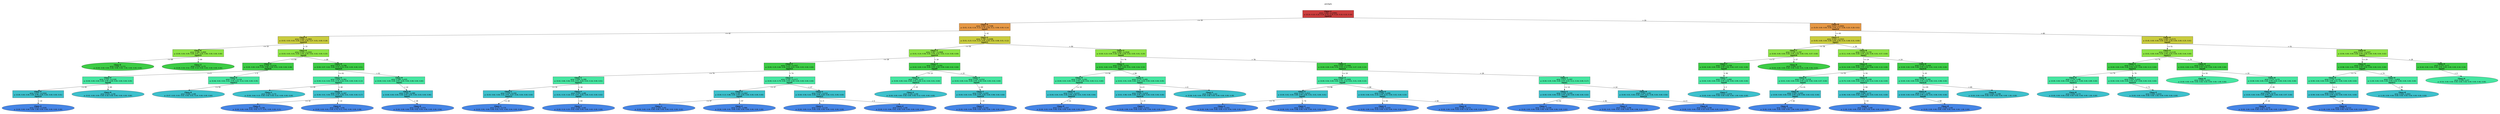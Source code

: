 digraph Tree {
splines=false;
graph [pad=".25", ranksep="0.5", nodesep="1"];
node [shape=rect, style="filled", color="black", fontname="helvetica",fillcolor="white"] ;
edge [fontname="helvetica"] ;
0 [label="pendigits", shape=plaintext];
0:s -> 1:n [style=invis];   
1 [label=<<b> Class=2 </b> <br/> error: 1.000, n=10992 <br/> p: (0.10, 0.10, 0.10, 0.10, 0.10, 0.10, 0.10, 0.10, 0.10, 0.10) <br/><b>input16</b>>, fillcolor="0.000 0.7 0.800", shape="rect"];
2 [label=<<b> Class=4 </b> <br/> error: 0.902, n=7298 <br/> p: (0.01, 0.16, 0.16, 0.14, 0.16, 0.06, 0.11, 0.06, 0.00, 0.14) <br/><b>input5</b>>, fillcolor="0.086 0.7 0.900", shape="rect"];
1:s -> 2:n [label="<= 33"] ;
3 [label=<<b> Class=4 </b> <br/> error: 0.666, n=2802 <br/> p: (0.02, 0.03, 0.02, 0.00, 0.40, 0.06, 0.27, 0.01, 0.00, 0.18) <br/><b>input10</b>>, fillcolor="0.171 0.7 0.800", shape="rect"];
2:s -> 3:n [label="<= 42"] ;
4 [label=<<b> Class=6 </b> <br/> error: 0.186, n=800 <br/> p: (0.00, 0.04, 0.05, 0.00, 0.01, 0.00, 0.90, 0.00, 0.00, 0.00) <br/><b>input15</b>>, fillcolor="0.257 0.7 0.900", shape="rect"];
3:s -> 4:n [label="<= 15"] ;
5 [label=<<b> Class=6 </b> <br/> error: 0.009, n=721 <br/> p: (0.00, 0.00, 0.00, 0.00, 0.00, 0.00, 1.00, 0.00, 0.00, 0.00) >, fillcolor="0.343 0.7 0.800", shape="oval"];
4:s -> 5:n [label="<= 69"] ;
6 [label=<<b> Class=2 </b> <br/> error: 0.426, n=79 <br/> p: (0.00, 0.34, 0.52, 0.00, 0.14, 0.00, 0.00, 0.00, 0.00, 0.00) >, fillcolor="0.343 0.7 0.800", shape="oval"];
4:s -> 6:n [label="> 69"] ;
7 [label=<<b> Class=4 </b> <br/> error: 0.559, n=2002 <br/> p: (0.03, 0.03, 0.01, 0.00, 0.56, 0.09, 0.02, 0.02, 0.00, 0.25) <br/><b>input6</b>>, fillcolor="0.257 0.7 0.900", shape="rect"];
3:s -> 7:n [label="> 15"] ;
8 [label=<<b> Class=4 </b> <br/> error: 0.249, n=1216 <br/> p: (0.05, 0.00, 0.00, 0.00, 0.86, 0.00, 0.01, 0.00, 0.00, 0.08) <br/><b>input16</b>>, fillcolor="0.343 0.7 0.800", shape="rect"];
7:s -> 8:n [label="<= 68"] ;
9 [label=<<b> Class=4 </b> <br/> error: 0.102, n=1100 <br/> p: (0.00, 0.00, 0.00, 0.00, 0.95, 0.00, 0.00, 0.00, 0.00, 0.05) <br/><b>input8</b>>, fillcolor="0.429 0.7 0.900", shape="rect"];
8:s -> 9:n [label="<= 0"] ;
10 [label=<<b> Class=4 </b> <br/> error: 0.037, n=1044 <br/> p: (0.00, 0.00, 0.00, 0.00, 0.99, 0.00, 0.00, 0.00, 0.00, 0.01) <br/><b>input14</b>>, fillcolor="0.514 0.7 0.800", shape="rect"];
9:s -> 10:n [label="<= 65"] ;
11 [label=<<b> Class=4 </b> <br/> error: 0.015, n=1035 <br/> p: (0.00, 0.00, 0.00, 0.00, 1.00, 0.00, 0.00, 0.00, 0.00, 0.00) >, fillcolor="0.600 0.7 0.900", shape="oval"];
10:s -> 11:n [label="> 10"] ;
12 [label=<<b> Class=9 </b> <br/> error: 0.241, n=56 <br/> p: (0.02, 0.00, 0.00, 0.00, 0.18, 0.00, 0.00, 0.00, 0.00, 0.80) >, fillcolor="0.514 0.7 0.800", shape="oval"];
9:s -> 12:n [label="> 65"] ;
13 [label=<<b> Class=0 </b> <br/> error: 0.530, n=116 <br/> p: (0.46, 0.02, 0.02, 0.01, 0.00, 0.01, 0.14, 0.00, 0.00, 0.35) <br/><b>input12</b>>, fillcolor="0.429 0.7 0.900", shape="rect"];
8:s -> 13:n [label="> 0"] ;
14 [label=<<b> Class=9 </b> <br/> error: 0.508, n=68 <br/> p: (0.07, 0.03, 0.03, 0.01, 0.00, 0.01, 0.24, 0.00, 0.00, 0.60) >, fillcolor="0.514 0.7 0.800", shape="oval"];
13:s -> 14:n [label="<= 50"] ;
15 [label=<<b> Class=9 </b> <br/> error: 0.614, n=786 <br/> p: (0.00, 0.07, 0.02, 0.00, 0.10, 0.23, 0.02, 0.05, 0.00, 0.51) <br/><b>input10</b>>, fillcolor="0.343 0.7 0.800", shape="rect"];
7:s -> 15:n [label="> 68"] ;
16 [label=<<b> Class=5 </b> <br/> error: 0.659, n=361 <br/> p: (0.00, 0.14, 0.03, 0.01, 0.19, 0.44, 0.05, 0.00, 0.00, 0.13) <br/><b>input11</b>>, fillcolor="0.429 0.7 0.900", shape="rect"];
15:s -> 16:n [label="<= 61"] ;
17 [label=<<b> Class=1 </b> <br/> error: 0.392, n=74 <br/> p: (0.00, 0.64, 0.15, 0.00, 0.00, 0.00, 0.22, 0.00, 0.00, 0.00) >, fillcolor="0.514 0.7 0.800", shape="oval"];
16:s -> 17:n [label="<= 40"] ;
18 [label=<<b> Class=5 </b> <br/> error: 0.486, n=287 <br/> p: (0.00, 0.01, 0.00, 0.01, 0.24, 0.56, 0.01, 0.00, 0.00, 0.17) <br/><b>input15</b>>, fillcolor="0.514 0.7 0.800", shape="rect"];
16:s -> 18:n [label="> 40"] ;
19 [label=<<b> Class=5 </b> <br/> error: 0.283, n=196 <br/> p: (0.00, 0.00, 0.00, 0.01, 0.01, 0.77, 0.01, 0.00, 0.00, 0.21) >, fillcolor="0.600 0.7 0.900", shape="oval"];
18:s -> 19:n [label="<= 10"] ;
20 [label=<<b> Class=4 </b> <br/> error: 0.392, n=91 <br/> p: (0.00, 0.03, 0.01, 0.00, 0.75, 0.11, 0.02, 0.00, 0.00, 0.08) >, fillcolor="0.600 0.7 0.900", shape="oval"];
18:s -> 20:n [label="> 10"] ;
21 [label=<<b> Class=9 </b> <br/> error: 0.288, n=425 <br/> p: (0.00, 0.02, 0.00, 0.00, 0.02, 0.05, 0.00, 0.08, 0.00, 0.83) <br/><b>input1</b>>, fillcolor="0.429 0.7 0.900", shape="rect"];
15:s -> 21:n [label="> 61"] ;
22 [label=<<b> Class=9 </b> <br/> error: 0.183, n=389 <br/> p: (0.00, 0.00, 0.00, 0.00, 0.02, 0.05, 0.00, 0.03, 0.00, 0.90) <br/><b>input1</b>>, fillcolor="0.514 0.7 0.800", shape="rect"];
21:s -> 22:n [label="> 14"] ;
23 [label=<<b> Class=9 </b> <br/> error: 0.128, n=374 <br/> p: (0.00, 0.00, 0.00, 0.00, 0.02, 0.04, 0.00, 0.00, 0.00, 0.94) >, fillcolor="0.600 0.7 0.900", shape="oval"];
22:s -> 23:n [label="> 28"] ;
24 [label=<<b> Class=2 </b> <br/> error: 0.780, n=4496 <br/> p: (0.01, 0.23, 0.24, 0.23, 0.00, 0.05, 0.02, 0.08, 0.01, 0.12) <br/><b>input11</b>>, fillcolor="0.171 0.7 0.800", shape="rect"];
2:s -> 24:n [label="> 42"] ;
25 [label=<<b> Class=2 </b> <br/> error: 0.487, n=1848 <br/> p: (0.01, 0.24, 0.58, 0.00, 0.00, 0.01, 0.02, 0.14, 0.00, 0.00) <br/><b>input16</b>>, fillcolor="0.257 0.7 0.900", shape="rect"];
24:s -> 25:n [label="<= 50"] ;
26 [label=<<b> Class=2 </b> <br/> error: 0.379, n=1557 <br/> p: (0.00, 0.29, 0.66, 0.00, 0.00, 0.01, 0.00, 0.03, 0.00, 0.00) <br/><b>input15</b>>, fillcolor="0.343 0.7 0.800", shape="rect"];
25:s -> 26:n [label="<= 18"] ;
27 [label=<<b> Class=1 </b> <br/> error: 0.506, n=280 <br/> p: (0.02, 0.66, 0.06, 0.01, 0.01, 0.05, 0.03, 0.16, 0.00, 0.01) <br/><b>input15</b>>, fillcolor="0.429 0.7 0.900", shape="rect"];
26:s -> 27:n [label="<= 74"] ;
28 [label=<<b> Class=1 </b> <br/> error: 0.329, n=192 <br/> p: (0.03, 0.82, 0.00, 0.01, 0.01, 0.07, 0.04, 0.04, 0.00, 0.00) <br/><b>input13</b>>, fillcolor="0.514 0.7 0.800", shape="rect"];
27:s -> 28:n [label="<= 16"] ;
29 [label=<<b> Class=1 </b> <br/> error: 0.174, n=170 <br/> p: (0.03, 0.91, 0.00, 0.00, 0.01, 0.01, 0.00, 0.04, 0.00, 0.00) >, fillcolor="0.600 0.7 0.900", shape="oval"];
28:s -> 29:n [label="<= 28"] ;
30 [label=<<b> Class=7 </b> <br/> error: 0.555, n=88 <br/> p: (0.01, 0.33, 0.18, 0.01, 0.01, 0.00, 0.00, 0.43, 0.00, 0.02) <br/><b>input4</b>>, fillcolor="0.514 0.7 0.800", shape="rect"];
27:s -> 30:n [label="> 16"] ;
31 [label=<<b> Class=7 </b> <br/> error: 0.406, n=60 <br/> p: (0.00, 0.10, 0.25, 0.02, 0.00, 0.00, 0.00, 0.63, 0.00, 0.00) >, fillcolor="0.600 0.7 0.900", shape="oval"];
30:s -> 31:n [label="> 83"] ;
32 [label=<<b> Class=2 </b> <br/> error: 0.240, n=1277 <br/> p: (0.00, 0.20, 0.79, 0.00, 0.00, 0.00, 0.00, 0.00, 0.00, 0.00) <br/><b>input9</b>>, fillcolor="0.429 0.7 0.900", shape="rect"];
26:s -> 32:n [label="> 74"] ;
33 [label=<<b> Class=2 </b> <br/> error: 0.185, n=1067 <br/> p: (0.00, 0.13, 0.86, 0.00, 0.00, 0.00, 0.00, 0.00, 0.00, 0.00) <br/><b>input4</b>>, fillcolor="0.514 0.7 0.800", shape="rect"];
32:s -> 33:n [label="<= 47"] ;
34 [label=<<b> Class=1 </b> <br/> error: 0.356, n=81 <br/> p: (0.00, 0.65, 0.30, 0.00, 0.00, 0.00, 0.00, 0.02, 0.00, 0.02) >, fillcolor="0.600 0.7 0.900", shape="oval"];
33:s -> 34:n [label="<= 97"] ;
35 [label=<<b> Class=2 </b> <br/> error: 0.135, n=986 <br/> p: (0.00, 0.09, 0.91, 0.00, 0.00, 0.00, 0.00, 0.00, 0.00, 0.00) >, fillcolor="0.600 0.7 0.900", shape="oval"];
33:s -> 35:n [label="> 97"] ;
36 [label=<<b> Class=1 </b> <br/> error: 0.337, n=210 <br/> p: (0.00, 0.56, 0.42, 0.00, 0.00, 0.00, 0.00, 0.01, 0.00, 0.00) <br/><b>input12</b>>, fillcolor="0.514 0.7 0.800", shape="rect"];
32:s -> 36:n [label="> 47"] ;
37 [label=<<b> Class=1 </b> <br/> error: 0.227, n=125 <br/> p: (0.00, 0.83, 0.14, 0.00, 0.00, 0.00, 0.00, 0.02, 0.00, 0.00) >, fillcolor="0.600 0.7 0.900", shape="oval"];
36:s -> 37:n [label="<= 5"] ;
38 [label=<<b> Class=2 </b> <br/> error: 0.213, n=85 <br/> p: (0.00, 0.15, 0.84, 0.01, 0.00, 0.00, 0.00, 0.00, 0.00, 0.00) >, fillcolor="0.600 0.7 0.900", shape="oval"];
36:s -> 38:n [label="> 5"] ;
39 [label=<<b> Class=7 </b> <br/> error: 0.407, n=291 <br/> p: (0.02, 0.00, 0.18, 0.00, 0.00, 0.00, 0.09, 0.69, 0.02, 0.00) <br/><b>input9</b>>, fillcolor="0.343 0.7 0.800", shape="rect"];
25:s -> 39:n [label="> 18"] ;
40 [label=<<b> Class=2 </b> <br/> error: 0.366, n=77 <br/> p: (0.00, 0.00, 0.62, 0.00, 0.00, 0.00, 0.32, 0.04, 0.01, 0.00) <br/><b>input15</b>>, fillcolor="0.429 0.7 0.900", shape="rect"];
39:s -> 40:n [label="<= 15"] ;
41 [label=<<b> Class=2 </b> <br/> error: 0.245, n=58 <br/> p: (0.00, 0.00, 0.83, 0.00, 0.00, 0.00, 0.12, 0.05, 0.00, 0.00) >, fillcolor="0.514 0.7 0.800", shape="oval"];
40:s -> 41:n [label="> 20"] ;
42 [label=<<b> Class=7 </b> <br/> error: 0.150, n=214 <br/> p: (0.03, 0.00, 0.02, 0.00, 0.00, 0.00, 0.00, 0.93, 0.02, 0.00) <br/><b>input4</b>>, fillcolor="0.429 0.7 0.900", shape="rect"];
39:s -> 42:n [label="> 15"] ;
43 [label=<<b> Class=7 </b> <br/> error: 0.050, n=203 <br/> p: (0.00, 0.00, 0.02, 0.00, 0.00, 0.00, 0.00, 0.98, 0.00, 0.00) <br/><b>input16</b>>, fillcolor="0.514 0.7 0.800", shape="rect"];
42:s -> 43:n [label="> 60"] ;
44 [label=<<b> Class=7 </b> <br/> error: 0.000, n=162 <br/> p: (0.00, 0.00, 0.00, 0.00, 0.00, 0.00, 0.00, 1.00, 0.00, 0.00) >, fillcolor="0.600 0.7 0.900", shape="oval"];
43:s -> 44:n [label="> 25"] ;
45 [label=<<b> Class=3 </b> <br/> error: 0.681, n=2648 <br/> p: (0.00, 0.23, 0.00, 0.40, 0.00, 0.09, 0.02, 0.05, 0.01, 0.20) <br/><b>input4</b>>, fillcolor="0.257 0.7 0.900", shape="rect"];
24:s -> 45:n [label="> 50"] ;
46 [label=<<b> Class=1 </b> <br/> error: 0.408, n=742 <br/> p: (0.01, 0.60, 0.00, 0.00, 0.01, 0.00, 0.01, 0.00, 0.04, 0.33) <br/><b>input7</b>>, fillcolor="0.343 0.7 0.800", shape="rect"];
45:s -> 46:n [label="<= 78"] ;
47 [label=<<b> Class=9 </b> <br/> error: 0.258, n=261 <br/> p: (0.00, 0.03, 0.00, 0.00, 0.00, 0.00, 0.02, 0.00, 0.11, 0.83) <br/><b>input16</b>>, fillcolor="0.429 0.7 0.900", shape="rect"];
46:s -> 47:n [label="<= 66"] ;
48 [label=<<b> Class=9 </b> <br/> error: 0.121, n=213 <br/> p: (0.00, 0.04, 0.00, 0.00, 0.00, 0.00, 0.01, 0.00, 0.00, 0.94) <br/><b>input10</b>>, fillcolor="0.514 0.7 0.800", shape="rect"];
47:s -> 48:n [label="<= 10"] ;
49 [label=<<b> Class=9 </b> <br/> error: 0.077, n=207 <br/> p: (0.00, 0.03, 0.00, 0.00, 0.00, 0.00, 0.00, 0.00, 0.00, 0.96) >, fillcolor="0.600 0.7 0.900", shape="oval"];
48:s -> 49:n [label="> 41"] ;
50 [label=<<b> Class=1 </b> <br/> error: 0.170, n=481 <br/> p: (0.02, 0.91, 0.00, 0.00, 0.01, 0.00, 0.00, 0.00, 0.00, 0.05) <br/><b>input1</b>>, fillcolor="0.429 0.7 0.900", shape="rect"];
46:s -> 50:n [label="> 66"] ;
51 [label=<<b> Class=1 </b> <br/> error: 0.056, n=419 <br/> p: (0.01, 0.98, 0.00, 0.00, 0.00, 0.00, 0.00, 0.00, 0.00, 0.00) <br/><b>input16</b>>, fillcolor="0.514 0.7 0.800", shape="rect"];
50:s -> 51:n [label="<= 0"] ;
52 [label=<<b> Class=1 </b> <br/> error: 0.022, n=412 <br/> p: (0.00, 0.99, 0.00, 0.00, 0.00, 0.00, 0.00, 0.00, 0.00, 0.00) >, fillcolor="0.600 0.7 0.900", shape="oval"];
51:s -> 52:n [label="<= 9"] ;
53 [label=<<b> Class=1 </b> <br/> error: 0.492, n=62 <br/> p: (0.08, 0.45, 0.00, 0.00, 0.08, 0.00, 0.00, 0.00, 0.00, 0.39) >, fillcolor="0.514 0.7 0.800", shape="oval"];
50:s -> 53:n [label="> 0"] ;
54 [label=<<b> Class=3 </b> <br/> error: 0.600, n=1906 <br/> p: (0.00, 0.09, 0.00, 0.55, 0.00, 0.12, 0.02, 0.07, 0.00, 0.15) <br/><b>input14</b>>, fillcolor="0.343 0.7 0.800", shape="rect"];
45:s -> 54:n [label="> 78"] ;
55 [label=<<b> Class=3 </b> <br/> error: 0.467, n=1609 <br/> p: (0.00, 0.04, 0.00, 0.65, 0.00, 0.14, 0.01, 0.01, 0.00, 0.15) <br/><b>input8</b>>, fillcolor="0.429 0.7 0.900", shape="rect"];
54:s -> 55:n [label="<= 19"] ;
56 [label=<<b> Class=3 </b> <br/> error: 0.214, n=913 <br/> p: (0.00, 0.02, 0.00, 0.89, 0.00, 0.06, 0.01, 0.01, 0.00, 0.01) <br/><b>input5</b>>, fillcolor="0.514 0.7 0.800", shape="rect"];
55:s -> 56:n [label="<= 66"] ;
57 [label=<<b> Class=3 </b> <br/> error: 0.447, n=251 <br/> p: (0.00, 0.06, 0.00, 0.65, 0.00, 0.23, 0.04, 0.00, 0.00, 0.03) >, fillcolor="0.600 0.7 0.900", shape="oval"];
56:s -> 57:n [label="<= 74"] ;
58 [label=<<b> Class=3 </b> <br/> error: 0.055, n=662 <br/> p: (0.00, 0.01, 0.00, 0.98, 0.00, 0.00, 0.00, 0.01, 0.00, 0.00) >, fillcolor="0.600 0.7 0.900", shape="oval"];
56:s -> 58:n [label="> 74"] ;
59 [label=<<b> Class=3 </b> <br/> error: 0.596, n=696 <br/> p: (0.00, 0.06, 0.01, 0.34, 0.00, 0.25, 0.00, 0.02, 0.00, 0.33) <br/><b>input1</b>>, fillcolor="0.514 0.7 0.800", shape="rect"];
55:s -> 59:n [label="> 66"] ;
60 [label=<<b> Class=3 </b> <br/> error: 0.534, n=425 <br/> p: (0.00, 0.09, 0.02, 0.53, 0.00, 0.29, 0.00, 0.04, 0.00, 0.04) >, fillcolor="0.600 0.7 0.900", shape="oval"];
59:s -> 60:n [label="<= 50"] ;
61 [label=<<b> Class=9 </b> <br/> error: 0.266, n=271 <br/> p: (0.00, 0.00, 0.00, 0.03, 0.00, 0.18, 0.00, 0.00, 0.00, 0.79) >, fillcolor="0.600 0.7 0.900", shape="oval"];
59:s -> 61:n [label="> 50"] ;
62 [label=<<b> Class=1 </b> <br/> error: 0.612, n=297 <br/> p: (0.00, 0.35, 0.00, 0.00, 0.02, 0.01, 0.11, 0.34, 0.00, 0.17) <br/><b>input1</b>>, fillcolor="0.429 0.7 0.900", shape="rect"];
54:s -> 62:n [label="> 19"] ;
63 [label=<<b> Class=1 </b> <br/> error: 0.349, n=205 <br/> p: (0.00, 0.50, 0.00, 0.00, 0.00, 0.00, 0.00, 0.48, 0.00, 0.02) <br/><b>input4</b>>, fillcolor="0.514 0.7 0.800", shape="rect"];
62:s -> 63:n [label="<= 14"] ;
64 [label=<<b> Class=1 </b> <br/> error: 0.132, n=109 <br/> p: (0.00, 0.93, 0.00, 0.00, 0.00, 0.00, 0.00, 0.06, 0.00, 0.02) >, fillcolor="0.600 0.7 0.900", shape="oval"];
63:s -> 64:n [label="<= 92"] ;
65 [label=<<b> Class=7 </b> <br/> error: 0.094, n=96 <br/> p: (0.00, 0.01, 0.00, 0.01, 0.00, 0.00, 0.00, 0.96, 0.00, 0.02) >, fillcolor="0.600 0.7 0.900", shape="oval"];
63:s -> 65:n [label="> 92"] ;
66 [label=<<b> Class=9 </b> <br/> error: 0.504, n=92 <br/> p: (0.00, 0.01, 0.00, 0.00, 0.07, 0.02, 0.36, 0.04, 0.00, 0.50) <br/><b>input16</b>>, fillcolor="0.514 0.7 0.800", shape="rect"];
62:s -> 66:n [label="> 14"] ;
67 [label=<<b> Class=9 </b> <br/> error: 0.329, n=58 <br/> p: (0.00, 0.02, 0.00, 0.00, 0.10, 0.03, 0.00, 0.05, 0.00, 0.79) >, fillcolor="0.600 0.7 0.900", shape="oval"];
66:s -> 67:n [label="<= 0"] ;
68 [label=<<b> Class=0 </b> <br/> error: 0.672, n=3694 <br/> p: (0.29, 0.00, 0.00, 0.00, 0.00, 0.17, 0.06, 0.20, 0.28, 0.01) <br/><b>input14</b>>, fillcolor="0.086 0.7 0.900", shape="rect"];
1:s -> 68:n [label="> 33"] ;
69 [label=<<b> Class=7 </b> <br/> error: 0.520, n=1522 <br/> p: (0.05, 0.00, 0.00, 0.00, 0.00, 0.00, 0.15, 0.48, 0.31, 0.00) <br/><b>input1</b>>, fillcolor="0.171 0.7 0.800", shape="rect"];
68:s -> 69:n [label="<= 65"] ;
70 [label=<<b> Class=7 </b> <br/> error: 0.149, n=787 <br/> p: (0.00, 0.00, 0.00, 0.00, 0.00, 0.00, 0.00, 0.91, 0.07, 0.00) <br/><b>input16</b>>, fillcolor="0.257 0.7 0.900", shape="rect"];
69:s -> 70:n [label="<= 36"] ;
71 [label=<<b> Class=7 </b> <br/> error: 0.060, n=708 <br/> p: (0.00, 0.00, 0.00, 0.00, 0.00, 0.00, 0.00, 0.97, 0.02, 0.00) <br/><b>input4</b>>, fillcolor="0.343 0.7 0.800", shape="rect"];
70:s -> 71:n [label="<= 57"] ;
72 [label=<<b> Class=7 </b> <br/> error: 0.018, n=682 <br/> p: (0.00, 0.00, 0.00, 0.00, 0.00, 0.00, 0.00, 0.99, 0.00, 0.00) <br/><b>input9</b>>, fillcolor="0.429 0.7 0.900", shape="rect"];
71:s -> 72:n [label="> 90"] ;
73 [label=<<b> Class=7 </b> <br/> error: 0.010, n=679 <br/> p: (0.00, 0.00, 0.00, 0.00, 0.00, 0.00, 0.00, 1.00, 0.00, 0.00) >, fillcolor="0.514 0.7 0.800", shape="oval"];
72:s -> 73:n [label="> 2"] ;
74 [label=<<b> Class=8 </b> <br/> error: 0.406, n=79 <br/> p: (0.03, 0.00, 0.00, 0.00, 0.00, 0.00, 0.01, 0.38, 0.56, 0.03) >, fillcolor="0.343 0.7 0.800", shape="oval"];
70:s -> 74:n [label="> 57"] ;
75 [label=<<b> Class=8 </b> <br/> error: 0.444, n=735 <br/> p: (0.11, 0.00, 0.00, 0.00, 0.00, 0.00, 0.30, 0.01, 0.57, 0.00) <br/><b>input7</b>>, fillcolor="0.257 0.7 0.900", shape="rect"];
69:s -> 75:n [label="> 36"] ;
76 [label=<<b> Class=6 </b> <br/> error: 0.367, n=326 <br/> p: (0.24, 0.00, 0.00, 0.00, 0.00, 0.00, 0.66, 0.00, 0.10, 0.00) <br/><b>input16</b>>, fillcolor="0.343 0.7 0.800", shape="rect"];
75:s -> 76:n [label="<= 24"] ;
77 [label=<<b> Class=6 </b> <br/> error: 0.140, n=218 <br/> p: (0.01, 0.00, 0.00, 0.00, 0.00, 0.00, 0.92, 0.00, 0.07, 0.00) <br/><b>input5</b>>, fillcolor="0.429 0.7 0.900", shape="rect"];
76:s -> 77:n [label="<= 55"] ;
78 [label=<<b> Class=6 </b> <br/> error: 0.050, n=203 <br/> p: (0.00, 0.00, 0.00, 0.00, 0.00, 0.00, 0.98, 0.00, 0.02, 0.00) <br/><b>input2</b>>, fillcolor="0.514 0.7 0.800", shape="rect"];
77:s -> 78:n [label="<= 41"] ;
79 [label=<<b> Class=6 </b> <br/> error: 0.000, n=191 <br/> p: (0.00, 0.00, 0.00, 0.00, 0.00, 0.00, 1.00, 0.00, 0.00, 0.00) >, fillcolor="0.600 0.7 0.900", shape="oval"];
78:s -> 79:n [label="> 84"] ;
80 [label=<<b> Class=0 </b> <br/> error: 0.353, n=108 <br/> p: (0.70, 0.00, 0.00, 0.00, 0.00, 0.00, 0.14, 0.00, 0.16, 0.00) <br/><b>input13</b>>, fillcolor="0.429 0.7 0.900", shape="rect"];
76:s -> 80:n [label="> 55"] ;
81 [label=<<b> Class=0 </b> <br/> error: 0.086, n=73 <br/> p: (0.96, 0.00, 0.00, 0.00, 0.00, 0.00, 0.03, 0.00, 0.01, 0.00) <br/><b>input15</b>>, fillcolor="0.514 0.7 0.800", shape="rect"];
80:s -> 81:n [label="> 84"] ;
82 [label=<<b> Class=0 </b> <br/> error: 0.000, n=69 <br/> p: (1.00, 0.00, 0.00, 0.00, 0.00, 0.00, 0.00, 0.00, 0.00, 0.00) >, fillcolor="0.600 0.7 0.900", shape="oval"];
81:s -> 82:n [label="> 53"] ;
83 [label=<<b> Class=8 </b> <br/> error: 0.120, n=409 <br/> p: (0.00, 0.00, 0.00, 0.00, 0.00, 0.00, 0.01, 0.02, 0.95, 0.00) <br/><b>input16</b>>, fillcolor="0.343 0.7 0.800", shape="rect"];
75:s -> 83:n [label="> 24"] ;
84 [label=<<b> Class=8 </b> <br/> error: 0.038, n=381 <br/> p: (0.00, 0.00, 0.00, 0.00, 0.00, 0.00, 0.00, 0.01, 0.98, 0.00) <br/><b>input16</b>>, fillcolor="0.429 0.7 0.900", shape="rect"];
83:s -> 84:n [label="> 45"] ;
85 [label=<<b> Class=8 </b> <br/> error: 0.127, n=83 <br/> p: (0.00, 0.00, 0.00, 0.00, 0.00, 0.00, 0.01, 0.06, 0.93, 0.00) <br/><b>input6</b>>, fillcolor="0.514 0.7 0.800", shape="rect"];
84:s -> 85:n [label="<= 65"] ;
86 [label=<<b> Class=8 </b> <br/> error: 0.000, n=65 <br/> p: (0.00, 0.00, 0.00, 0.00, 0.00, 0.00, 0.00, 0.00, 1.00, 0.00) >, fillcolor="0.600 0.7 0.900", shape="oval"];
85:s -> 86:n [label="> 68"] ;
87 [label=<<b> Class=8 </b> <br/> error: 0.000, n=298 <br/> p: (0.00, 0.00, 0.00, 0.00, 0.00, 0.00, 0.00, 0.00, 1.00, 0.00) >, fillcolor="0.514 0.7 0.800", shape="oval"];
84:s -> 87:n [label="> 65"] ;
88 [label=<<b> Class=0 </b> <br/> error: 0.483, n=2172 <br/> p: (0.45, 0.00, 0.00, 0.00, 0.00, 0.29, 0.00, 0.00, 0.25, 0.01) <br/><b>input9</b>>, fillcolor="0.171 0.7 0.800", shape="rect"];
68:s -> 88:n [label="> 65"] ;
89 [label=<<b> Class=5 </b> <br/> error: 0.314, n=1135 <br/> p: (0.01, 0.00, 0.00, 0.00, 0.00, 0.55, 0.00, 0.00, 0.44, 0.00) <br/><b>input13</b>>, fillcolor="0.257 0.7 0.900", shape="rect"];
88:s -> 89:n [label="<= 51"] ;
90 [label=<<b> Class=5 </b> <br/> error: 0.172, n=720 <br/> p: (0.00, 0.00, 0.00, 0.00, 0.00, 0.87, 0.00, 0.00, 0.13, 0.00) <br/><b>input15</b>>, fillcolor="0.343 0.7 0.800", shape="rect"];
89:s -> 90:n [label="<= 76"] ;
91 [label=<<b> Class=8 </b> <br/> error: 0.154, n=88 <br/> p: (0.00, 0.00, 0.00, 0.00, 0.00, 0.11, 0.00, 0.00, 0.89, 0.00) <br/><b>input13</b>>, fillcolor="0.429 0.7 0.900", shape="rect"];
90:s -> 91:n [label="<= 79"] ;
92 [label=<<b> Class=8 </b> <br/> error: 0.000, n=73 <br/> p: (0.00, 0.00, 0.00, 0.00, 0.00, 0.00, 0.00, 0.00, 1.00, 0.00) >, fillcolor="0.514 0.7 0.800", shape="oval"];
91:s -> 92:n [label="> 38"] ;
93 [label=<<b> Class=5 </b> <br/> error: 0.054, n=632 <br/> p: (0.00, 0.00, 0.00, 0.00, 0.00, 0.97, 0.00, 0.00, 0.02, 0.00) <br/><b>input14</b>>, fillcolor="0.429 0.7 0.900", shape="rect"];
90:s -> 93:n [label="> 79"] ;
94 [label=<<b> Class=5 </b> <br/> error: 0.005, n=615 <br/> p: (0.00, 0.00, 0.00, 0.00, 0.00, 1.00, 0.00, 0.00, 0.00, 0.00) >, fillcolor="0.514 0.7 0.800", shape="oval"];
93:s -> 94:n [label="> 71"] ;
95 [label=<<b> Class=8 </b> <br/> error: 0.033, n=415 <br/> p: (0.01, 0.00, 0.00, 0.00, 0.00, 0.00, 0.00, 0.00, 0.99, 0.00) <br/><b>input9</b>>, fillcolor="0.343 0.7 0.800", shape="rect"];
89:s -> 95:n [label="> 76"] ;
96 [label=<<b> Class=8 </b> <br/> error: 0.000, n=341 <br/> p: (0.00, 0.00, 0.00, 0.00, 0.00, 0.00, 0.00, 0.00, 1.00, 0.00) >, fillcolor="0.429 0.7 0.900", shape="oval"];
95:s -> 96:n [label="<= 33"] ;
97 [label=<<b> Class=8 </b> <br/> error: 0.122, n=74 <br/> p: (0.08, 0.00, 0.00, 0.00, 0.00, 0.00, 0.00, 0.00, 0.92, 0.00) <br/><b>input12</b>>, fillcolor="0.429 0.7 0.900", shape="rect"];
95:s -> 97:n [label="> 33"] ;
98 [label=<<b> Class=8 </b> <br/> error: 0.056, n=70 <br/> p: (0.03, 0.00, 0.00, 0.00, 0.00, 0.00, 0.00, 0.00, 0.97, 0.00) <br/><b>input10</b>>, fillcolor="0.514 0.7 0.800", shape="rect"];
97:s -> 98:n [label="> 28"] ;
99 [label=<<b> Class=8 </b> <br/> error: 0.000, n=55 <br/> p: (0.00, 0.00, 0.00, 0.00, 0.00, 0.00, 0.00, 0.00, 1.00, 0.00) >, fillcolor="0.600 0.7 0.900", shape="oval"];
98:s -> 99:n [label="> 16"] ;
100 [label=<<b> Class=0 </b> <br/> error: 0.117, n=1037 <br/> p: (0.94, 0.00, 0.00, 0.00, 0.00, 0.00, 0.00, 0.00, 0.04, 0.02) <br/><b>input3</b>>, fillcolor="0.257 0.7 0.900", shape="rect"];
88:s -> 100:n [label="> 51"] ;
101 [label=<<b> Class=0 </b> <br/> error: 0.040, n=960 <br/> p: (0.98, 0.00, 0.00, 0.00, 0.00, 0.00, 0.00, 0.00, 0.01, 0.00) <br/><b>input9</b>>, fillcolor="0.343 0.7 0.800", shape="rect"];
100:s -> 101:n [label="<= 29"] ;
102 [label=<<b> Class=0 </b> <br/> error: 0.150, n=134 <br/> p: (0.90, 0.00, 0.00, 0.00, 0.00, 0.01, 0.00, 0.00, 0.09, 0.00) <br/><b>input5</b>>, fillcolor="0.429 0.7 0.900", shape="rect"];
101:s -> 102:n [label="<= 74"] ;
103 [label=<<b> Class=0 </b> <br/> error: 0.021, n=121 <br/> p: (0.99, 0.00, 0.00, 0.00, 0.00, 0.00, 0.00, 0.00, 0.01, 0.00) <br/><b>input9</b>>, fillcolor="0.514 0.7 0.800", shape="rect"];
102:s -> 103:n [label="<= 1"] ;
104 [label=<<b> Class=0 </b> <br/> error: 0.000, n=112 <br/> p: (1.00, 0.00, 0.00, 0.00, 0.00, 0.00, 0.00, 0.00, 0.00, 0.00) >, fillcolor="0.600 0.7 0.900", shape="oval"];
103:s -> 104:n [label="> 60"] ;
105 [label=<<b> Class=0 </b> <br/> error: 0.011, n=826 <br/> p: (1.00, 0.00, 0.00, 0.00, 0.00, 0.00, 0.00, 0.00, 0.00, 0.00) <br/><b>input11</b>>, fillcolor="0.429 0.7 0.900", shape="rect"];
101:s -> 105:n [label="> 74"] ;
106 [label=<<b> Class=0 </b> <br/> error: 0.004, n=824 <br/> p: (1.00, 0.00, 0.00, 0.00, 0.00, 0.00, 0.00, 0.00, 0.00, 0.00) >, fillcolor="0.514 0.7 0.800", shape="oval"];
105:s -> 106:n [label="> 39"] ;
107 [label=<<b> Class=0 </b> <br/> error: 0.470, n=77 <br/> p: (0.40, 0.00, 0.00, 0.00, 0.00, 0.00, 0.00, 0.00, 0.34, 0.26) <br/><b>input2</b>>, fillcolor="0.343 0.7 0.800", shape="rect"];
100:s -> 107:n [label="> 29"] ;
108 [label=<<b> Class=0 </b> <br/> error: 0.299, n=57 <br/> p: (0.54, 0.00, 0.00, 0.00, 0.00, 0.00, 0.00, 0.00, 0.46, 0.00) >, fillcolor="0.429 0.7 0.900", shape="oval"];
107:s -> 108:n [label="> 0"] ;

}